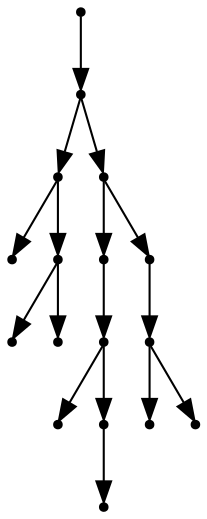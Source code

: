 digraph {
  16 [shape=point];
  15 [shape=point];
  4 [shape=point];
  0 [shape=point];
  3 [shape=point];
  1 [shape=point];
  2 [shape=point];
  14 [shape=point];
  9 [shape=point];
  8 [shape=point];
  5 [shape=point];
  7 [shape=point];
  6 [shape=point];
  13 [shape=point];
  12 [shape=point];
  10 [shape=point];
  11 [shape=point];
16 -> 15;
15 -> 4;
4 -> 0;
4 -> 3;
3 -> 1;
3 -> 2;
15 -> 14;
14 -> 9;
9 -> 8;
8 -> 5;
8 -> 7;
7 -> 6;
14 -> 13;
13 -> 12;
12 -> 10;
12 -> 11;
}
